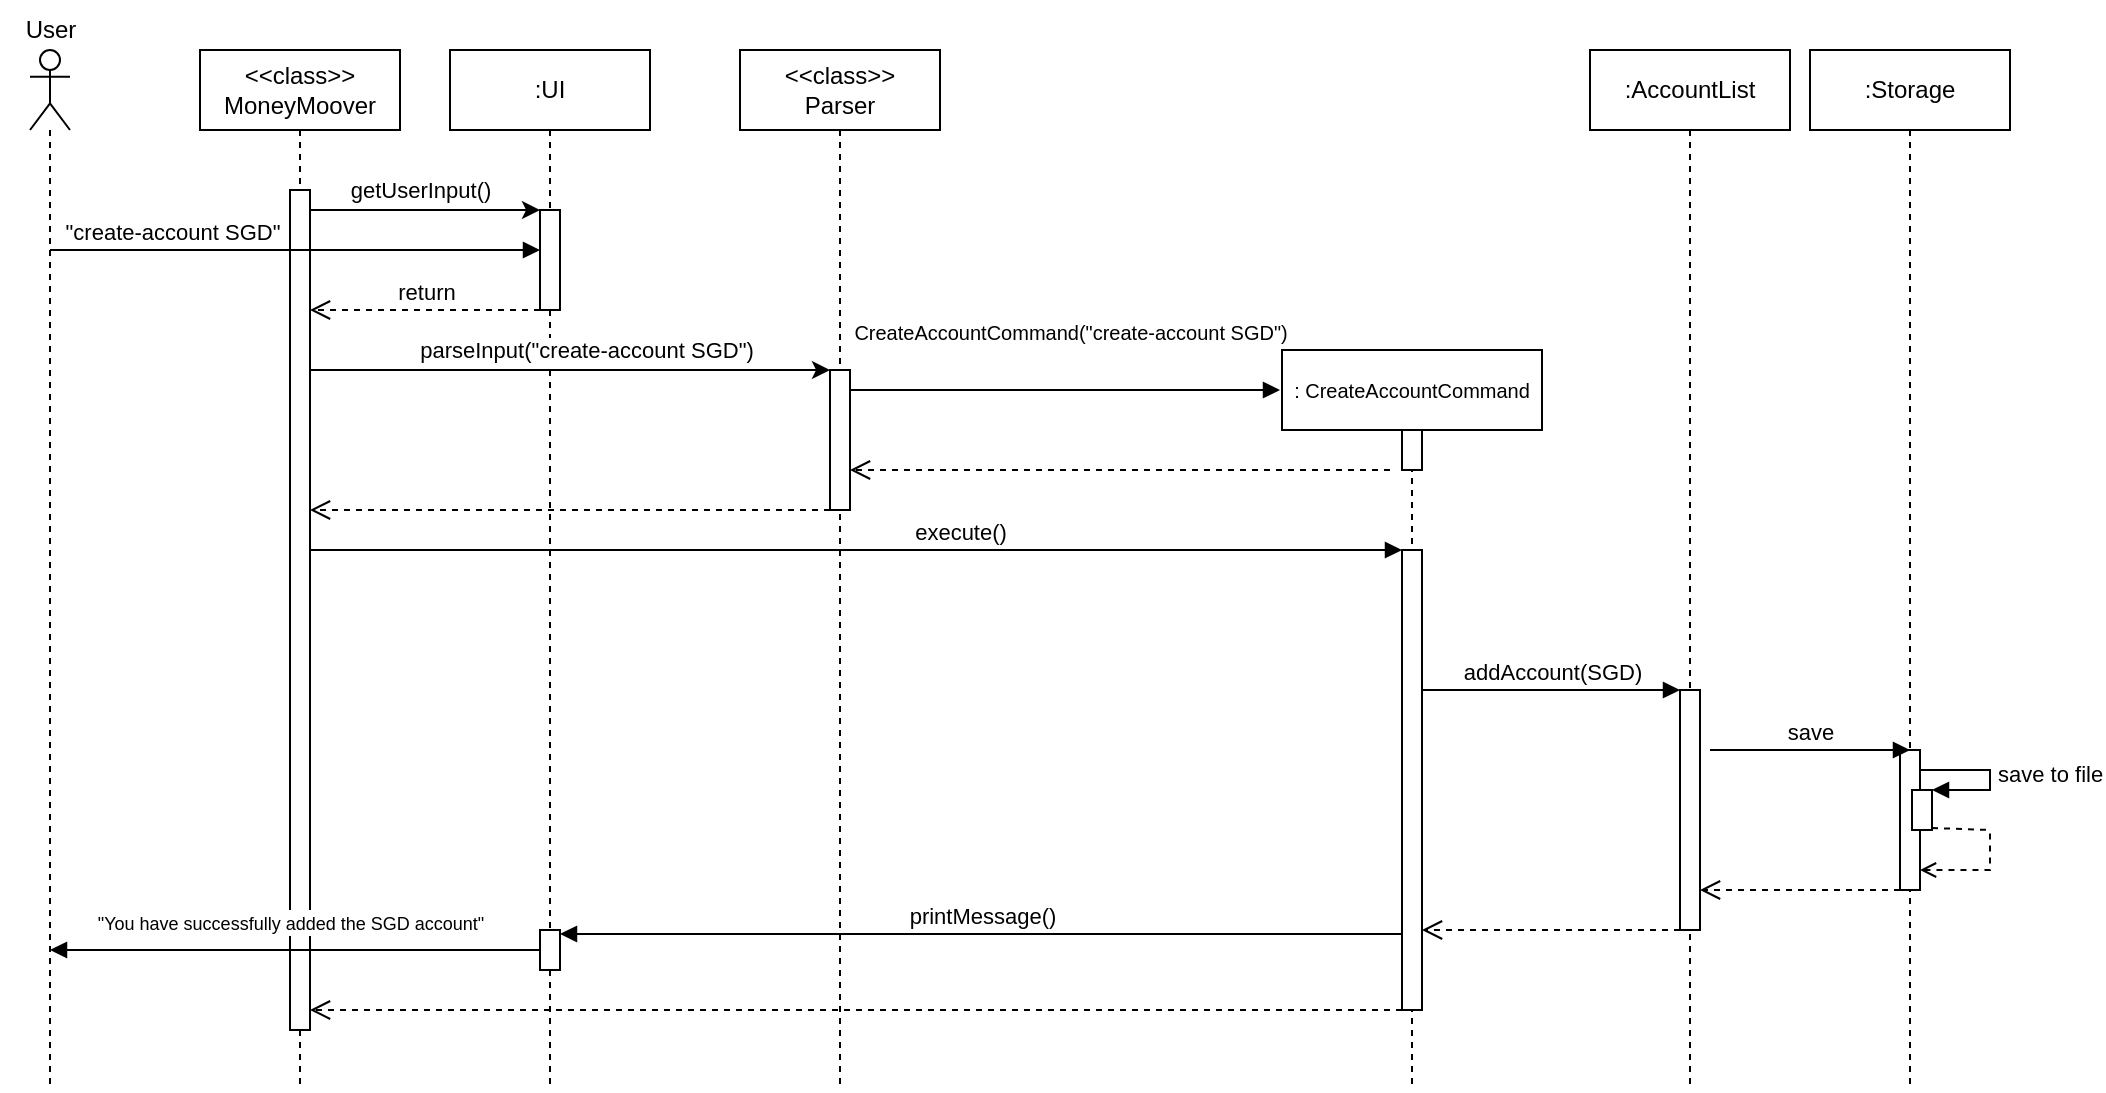 <mxfile version="21.1.5" type="device">
  <diagram name="Page-1" id="2YBvvXClWsGukQMizWep">
    <mxGraphModel dx="235" dy="132" grid="1" gridSize="10" guides="1" tooltips="1" connect="1" arrows="1" fold="1" page="1" pageScale="1" pageWidth="850" pageHeight="1100" math="0" shadow="0">
      <root>
        <mxCell id="0" />
        <mxCell id="1" parent="0" />
        <mxCell id="aM9ryv3xv72pqoxQDRHE-1" value=":UI" style="shape=umlLifeline;perimeter=lifelinePerimeter;whiteSpace=wrap;html=1;container=0;dropTarget=0;collapsible=0;recursiveResize=0;outlineConnect=0;portConstraint=eastwest;newEdgeStyle={&quot;edgeStyle&quot;:&quot;elbowEdgeStyle&quot;,&quot;elbow&quot;:&quot;vertical&quot;,&quot;curved&quot;:0,&quot;rounded&quot;:0};" parent="1" vertex="1">
          <mxGeometry x="230" y="40" width="100" height="520" as="geometry" />
        </mxCell>
        <mxCell id="aM9ryv3xv72pqoxQDRHE-2" value="" style="html=1;points=[];perimeter=orthogonalPerimeter;outlineConnect=0;targetShapes=umlLifeline;portConstraint=eastwest;newEdgeStyle={&quot;edgeStyle&quot;:&quot;elbowEdgeStyle&quot;,&quot;elbow&quot;:&quot;vertical&quot;,&quot;curved&quot;:0,&quot;rounded&quot;:0};" parent="aM9ryv3xv72pqoxQDRHE-1" vertex="1">
          <mxGeometry x="45" y="80" width="10" height="50" as="geometry" />
        </mxCell>
        <mxCell id="hMPF1phHnx8YN94nT98c-94" value="" style="html=1;points=[];perimeter=orthogonalPerimeter;outlineConnect=0;targetShapes=umlLifeline;portConstraint=eastwest;newEdgeStyle={&quot;edgeStyle&quot;:&quot;elbowEdgeStyle&quot;,&quot;elbow&quot;:&quot;vertical&quot;,&quot;curved&quot;:0,&quot;rounded&quot;:0};" parent="aM9ryv3xv72pqoxQDRHE-1" vertex="1">
          <mxGeometry x="45" y="440" width="10" height="20" as="geometry" />
        </mxCell>
        <mxCell id="aM9ryv3xv72pqoxQDRHE-5" value="&amp;lt;&amp;lt;class&amp;gt;&amp;gt;&lt;br&gt;Parser" style="shape=umlLifeline;perimeter=lifelinePerimeter;whiteSpace=wrap;html=1;container=0;dropTarget=0;collapsible=0;recursiveResize=0;outlineConnect=0;portConstraint=eastwest;newEdgeStyle={&quot;edgeStyle&quot;:&quot;elbowEdgeStyle&quot;,&quot;elbow&quot;:&quot;vertical&quot;,&quot;curved&quot;:0,&quot;rounded&quot;:0};" parent="1" vertex="1">
          <mxGeometry x="375" y="40" width="100" height="520" as="geometry" />
        </mxCell>
        <mxCell id="aM9ryv3xv72pqoxQDRHE-6" value="" style="html=1;points=[];perimeter=orthogonalPerimeter;outlineConnect=0;targetShapes=umlLifeline;portConstraint=eastwest;newEdgeStyle={&quot;edgeStyle&quot;:&quot;elbowEdgeStyle&quot;,&quot;elbow&quot;:&quot;vertical&quot;,&quot;curved&quot;:0,&quot;rounded&quot;:0};" parent="aM9ryv3xv72pqoxQDRHE-5" vertex="1">
          <mxGeometry x="45" y="160" width="10" height="70" as="geometry" />
        </mxCell>
        <mxCell id="aM9ryv3xv72pqoxQDRHE-8" value="" style="html=1;verticalAlign=bottom;endArrow=open;dashed=1;endSize=8;edgeStyle=elbowEdgeStyle;elbow=vertical;curved=0;rounded=0;" parent="1" source="aM9ryv3xv72pqoxQDRHE-6" target="hMPF1phHnx8YN94nT98c-72" edge="1">
          <mxGeometry relative="1" as="geometry">
            <mxPoint x="280" y="140" as="targetPoint" />
            <Array as="points">
              <mxPoint x="415" y="270" />
              <mxPoint x="345" y="240" />
              <mxPoint x="415" y="210" />
              <mxPoint x="380" y="280" />
            </Array>
          </mxGeometry>
        </mxCell>
        <mxCell id="hMPF1phHnx8YN94nT98c-1" value="parseInput(&quot;create-account SGD&quot;)" style="endArrow=classic;html=1;rounded=0;" parent="1" edge="1">
          <mxGeometry x="0.059" y="10" width="50" height="50" relative="1" as="geometry">
            <mxPoint x="160" y="200" as="sourcePoint" />
            <mxPoint x="420" y="200" as="targetPoint" />
            <Array as="points">
              <mxPoint x="405" y="200" />
            </Array>
            <mxPoint as="offset" />
          </mxGeometry>
        </mxCell>
        <mxCell id="hMPF1phHnx8YN94nT98c-4" value="&lt;font style=&quot;font-size: 10px;&quot;&gt;:&amp;nbsp;CreateAccountCommand&lt;/font&gt;" style="shape=umlLifeline;perimeter=lifelinePerimeter;whiteSpace=wrap;html=1;container=1;dropTarget=0;collapsible=0;recursiveResize=0;outlineConnect=0;portConstraint=eastwest;newEdgeStyle={&quot;edgeStyle&quot;:&quot;elbowEdgeStyle&quot;,&quot;elbow&quot;:&quot;vertical&quot;,&quot;curved&quot;:0,&quot;rounded&quot;:0};" parent="1" vertex="1">
          <mxGeometry x="646" y="190" width="130" height="370" as="geometry" />
        </mxCell>
        <mxCell id="hMPF1phHnx8YN94nT98c-6" value="" style="html=1;points=[];perimeter=orthogonalPerimeter;outlineConnect=0;targetShapes=umlLifeline;portConstraint=eastwest;newEdgeStyle={&quot;edgeStyle&quot;:&quot;elbowEdgeStyle&quot;,&quot;elbow&quot;:&quot;vertical&quot;,&quot;curved&quot;:0,&quot;rounded&quot;:0};" parent="hMPF1phHnx8YN94nT98c-4" vertex="1">
          <mxGeometry x="60" y="40" width="10" height="20" as="geometry" />
        </mxCell>
        <mxCell id="hMPF1phHnx8YN94nT98c-78" value="" style="html=1;points=[];perimeter=orthogonalPerimeter;outlineConnect=0;targetShapes=umlLifeline;portConstraint=eastwest;newEdgeStyle={&quot;edgeStyle&quot;:&quot;elbowEdgeStyle&quot;,&quot;elbow&quot;:&quot;vertical&quot;,&quot;curved&quot;:0,&quot;rounded&quot;:0};" parent="hMPF1phHnx8YN94nT98c-4" vertex="1">
          <mxGeometry x="60" y="100" width="10" height="230" as="geometry" />
        </mxCell>
        <mxCell id="hMPF1phHnx8YN94nT98c-5" value="&lt;font style=&quot;font-size: 10px;&quot;&gt;CreateAccountCommand(&quot;create-account SGD&quot;)&lt;/font&gt;" style="html=1;verticalAlign=bottom;endArrow=block;edgeStyle=elbowEdgeStyle;elbow=vertical;curved=0;rounded=0;" parent="1" source="aM9ryv3xv72pqoxQDRHE-6" edge="1">
          <mxGeometry x="0.023" y="20" width="80" relative="1" as="geometry">
            <mxPoint x="445" y="360" as="sourcePoint" />
            <mxPoint x="645" y="210" as="targetPoint" />
            <mxPoint as="offset" />
          </mxGeometry>
        </mxCell>
        <mxCell id="hMPF1phHnx8YN94nT98c-7" value="" style="html=1;verticalAlign=bottom;endArrow=open;dashed=1;endSize=8;edgeStyle=elbowEdgeStyle;elbow=vertical;curved=0;rounded=0;" parent="1" target="aM9ryv3xv72pqoxQDRHE-6" edge="1">
          <mxGeometry x="0.004" relative="1" as="geometry">
            <mxPoint x="700" y="250" as="sourcePoint" />
            <mxPoint x="465" y="250" as="targetPoint" />
            <mxPoint as="offset" />
          </mxGeometry>
        </mxCell>
        <mxCell id="hMPF1phHnx8YN94nT98c-69" value="&amp;lt;&amp;lt;class&amp;gt;&amp;gt;&lt;br&gt;MoneyMoover" style="shape=umlLifeline;perimeter=lifelinePerimeter;whiteSpace=wrap;html=1;container=1;dropTarget=0;collapsible=0;recursiveResize=0;outlineConnect=0;portConstraint=eastwest;newEdgeStyle={&quot;edgeStyle&quot;:&quot;elbowEdgeStyle&quot;,&quot;elbow&quot;:&quot;vertical&quot;,&quot;curved&quot;:0,&quot;rounded&quot;:0};" parent="1" vertex="1">
          <mxGeometry x="105" y="40" width="100" height="520" as="geometry" />
        </mxCell>
        <mxCell id="hMPF1phHnx8YN94nT98c-72" value="" style="html=1;points=[];perimeter=orthogonalPerimeter;outlineConnect=0;targetShapes=umlLifeline;portConstraint=eastwest;newEdgeStyle={&quot;edgeStyle&quot;:&quot;elbowEdgeStyle&quot;,&quot;elbow&quot;:&quot;vertical&quot;,&quot;curved&quot;:0,&quot;rounded&quot;:0};" parent="hMPF1phHnx8YN94nT98c-69" vertex="1">
          <mxGeometry x="45" y="70" width="10" height="420" as="geometry" />
        </mxCell>
        <mxCell id="hMPF1phHnx8YN94nT98c-71" value="" style="shape=umlLifeline;perimeter=lifelinePerimeter;whiteSpace=wrap;html=1;container=1;dropTarget=0;collapsible=0;recursiveResize=0;outlineConnect=0;portConstraint=eastwest;newEdgeStyle={&quot;edgeStyle&quot;:&quot;elbowEdgeStyle&quot;,&quot;elbow&quot;:&quot;vertical&quot;,&quot;curved&quot;:0,&quot;rounded&quot;:0};participant=umlActor;" parent="1" vertex="1">
          <mxGeometry x="20" y="40" width="20" height="520" as="geometry" />
        </mxCell>
        <mxCell id="aM9ryv3xv72pqoxQDRHE-3" value="&quot;create-account SGD&quot;" style="html=1;verticalAlign=bottom;startArrow=none;endArrow=block;startSize=8;edgeStyle=elbowEdgeStyle;elbow=vertical;curved=0;rounded=0;startFill=0;" parent="1" source="hMPF1phHnx8YN94nT98c-71" target="aM9ryv3xv72pqoxQDRHE-2" edge="1">
          <mxGeometry x="-0.507" relative="1" as="geometry">
            <mxPoint x="130" y="110" as="sourcePoint" />
            <Array as="points">
              <mxPoint x="200" y="140" />
              <mxPoint x="180" y="160" />
            </Array>
            <mxPoint as="offset" />
          </mxGeometry>
        </mxCell>
        <mxCell id="hMPF1phHnx8YN94nT98c-73" value="getUserInput()" style="edgeStyle=elbowEdgeStyle;rounded=0;orthogonalLoop=1;jettySize=auto;html=1;elbow=vertical;curved=0;" parent="1" source="hMPF1phHnx8YN94nT98c-72" target="aM9ryv3xv72pqoxQDRHE-2" edge="1">
          <mxGeometry x="-0.043" y="10" relative="1" as="geometry">
            <Array as="points">
              <mxPoint x="245" y="120" />
            </Array>
            <mxPoint as="offset" />
          </mxGeometry>
        </mxCell>
        <mxCell id="hMPF1phHnx8YN94nT98c-76" value="return" style="html=1;verticalAlign=bottom;endArrow=open;dashed=1;endSize=8;edgeStyle=elbowEdgeStyle;elbow=vertical;curved=0;rounded=0;" parent="1" source="aM9ryv3xv72pqoxQDRHE-2" edge="1">
          <mxGeometry relative="1" as="geometry">
            <mxPoint x="595" y="290" as="sourcePoint" />
            <mxPoint x="160" y="170" as="targetPoint" />
            <Array as="points">
              <mxPoint x="265" y="170" />
            </Array>
          </mxGeometry>
        </mxCell>
        <mxCell id="hMPF1phHnx8YN94nT98c-77" value="execute()" style="html=1;verticalAlign=bottom;endArrow=block;edgeStyle=elbowEdgeStyle;elbow=vertical;curved=0;rounded=0;" parent="1" source="hMPF1phHnx8YN94nT98c-72" target="hMPF1phHnx8YN94nT98c-78" edge="1">
          <mxGeometry x="0.189" width="80" relative="1" as="geometry">
            <mxPoint x="515" y="290" as="sourcePoint" />
            <mxPoint x="595" y="290" as="targetPoint" />
            <Array as="points">
              <mxPoint x="675" y="290" />
            </Array>
            <mxPoint as="offset" />
          </mxGeometry>
        </mxCell>
        <mxCell id="hMPF1phHnx8YN94nT98c-79" value=":AccountList" style="shape=umlLifeline;perimeter=lifelinePerimeter;whiteSpace=wrap;html=1;container=1;dropTarget=0;collapsible=0;recursiveResize=0;outlineConnect=0;portConstraint=eastwest;newEdgeStyle={&quot;edgeStyle&quot;:&quot;elbowEdgeStyle&quot;,&quot;elbow&quot;:&quot;vertical&quot;,&quot;curved&quot;:0,&quot;rounded&quot;:0};" parent="1" vertex="1">
          <mxGeometry x="800" y="40" width="100" height="520" as="geometry" />
        </mxCell>
        <mxCell id="hMPF1phHnx8YN94nT98c-81" value="" style="html=1;points=[];perimeter=orthogonalPerimeter;outlineConnect=0;targetShapes=umlLifeline;portConstraint=eastwest;newEdgeStyle={&quot;edgeStyle&quot;:&quot;elbowEdgeStyle&quot;,&quot;elbow&quot;:&quot;vertical&quot;,&quot;curved&quot;:0,&quot;rounded&quot;:0};" parent="hMPF1phHnx8YN94nT98c-79" vertex="1">
          <mxGeometry x="45" y="320" width="10" height="120" as="geometry" />
        </mxCell>
        <mxCell id="hMPF1phHnx8YN94nT98c-80" value="addAccount(SGD)" style="html=1;verticalAlign=bottom;endArrow=block;edgeStyle=elbowEdgeStyle;elbow=vertical;curved=0;rounded=0;" parent="1" source="hMPF1phHnx8YN94nT98c-78" target="hMPF1phHnx8YN94nT98c-81" edge="1">
          <mxGeometry width="80" relative="1" as="geometry">
            <mxPoint x="510" y="380" as="sourcePoint" />
            <mxPoint x="590" y="380" as="targetPoint" />
            <Array as="points">
              <mxPoint x="760" y="360" />
            </Array>
          </mxGeometry>
        </mxCell>
        <mxCell id="hMPF1phHnx8YN94nT98c-82" value=":Storage" style="shape=umlLifeline;perimeter=lifelinePerimeter;whiteSpace=wrap;html=1;container=1;dropTarget=0;collapsible=0;recursiveResize=0;outlineConnect=0;portConstraint=eastwest;newEdgeStyle={&quot;edgeStyle&quot;:&quot;elbowEdgeStyle&quot;,&quot;elbow&quot;:&quot;vertical&quot;,&quot;curved&quot;:0,&quot;rounded&quot;:0};" parent="1" vertex="1">
          <mxGeometry x="910" y="40" width="100" height="520" as="geometry" />
        </mxCell>
        <mxCell id="hMPF1phHnx8YN94nT98c-83" value="" style="html=1;points=[];perimeter=orthogonalPerimeter;outlineConnect=0;targetShapes=umlLifeline;portConstraint=eastwest;newEdgeStyle={&quot;edgeStyle&quot;:&quot;elbowEdgeStyle&quot;,&quot;elbow&quot;:&quot;vertical&quot;,&quot;curved&quot;:0,&quot;rounded&quot;:0};" parent="hMPF1phHnx8YN94nT98c-82" vertex="1">
          <mxGeometry x="45" y="350" width="10" height="70" as="geometry" />
        </mxCell>
        <mxCell id="hMPF1phHnx8YN94nT98c-87" value="" style="html=1;points=[];perimeter=orthogonalPerimeter;outlineConnect=0;targetShapes=umlLifeline;portConstraint=eastwest;newEdgeStyle={&quot;edgeStyle&quot;:&quot;elbowEdgeStyle&quot;,&quot;elbow&quot;:&quot;vertical&quot;,&quot;curved&quot;:0,&quot;rounded&quot;:0};" parent="hMPF1phHnx8YN94nT98c-82" vertex="1">
          <mxGeometry x="51" y="370" width="10" height="20" as="geometry" />
        </mxCell>
        <mxCell id="hMPF1phHnx8YN94nT98c-88" value="save to file" style="html=1;align=left;spacingLeft=2;endArrow=block;rounded=0;edgeStyle=orthogonalEdgeStyle;curved=0;rounded=0;" parent="hMPF1phHnx8YN94nT98c-82" source="hMPF1phHnx8YN94nT98c-83" target="hMPF1phHnx8YN94nT98c-87" edge="1">
          <mxGeometry relative="1" as="geometry">
            <mxPoint x="60" y="340" as="sourcePoint" />
            <Array as="points">
              <mxPoint x="90" y="360" />
              <mxPoint x="90" y="370" />
            </Array>
          </mxGeometry>
        </mxCell>
        <mxCell id="hMPF1phHnx8YN94nT98c-85" value="save" style="html=1;verticalAlign=bottom;endArrow=block;edgeStyle=elbowEdgeStyle;elbow=horizontal;curved=0;rounded=0;" parent="1" edge="1">
          <mxGeometry width="80" relative="1" as="geometry">
            <mxPoint x="860" y="390" as="sourcePoint" />
            <mxPoint x="960" y="390" as="targetPoint" />
            <mxPoint as="offset" />
          </mxGeometry>
        </mxCell>
        <mxCell id="hMPF1phHnx8YN94nT98c-91" value="" style="html=1;verticalAlign=bottom;endArrow=open;dashed=1;endSize=8;edgeStyle=elbowEdgeStyle;elbow=vertical;curved=0;rounded=0;" parent="1" source="hMPF1phHnx8YN94nT98c-83" target="hMPF1phHnx8YN94nT98c-81" edge="1">
          <mxGeometry relative="1" as="geometry">
            <mxPoint x="750" y="310" as="sourcePoint" />
            <mxPoint x="670" y="310" as="targetPoint" />
            <Array as="points">
              <mxPoint x="920" y="460" />
            </Array>
          </mxGeometry>
        </mxCell>
        <mxCell id="hMPF1phHnx8YN94nT98c-92" value="" style="html=1;verticalAlign=bottom;endArrow=open;dashed=1;endSize=8;edgeStyle=elbowEdgeStyle;elbow=vertical;curved=0;rounded=0;" parent="1" source="hMPF1phHnx8YN94nT98c-81" target="hMPF1phHnx8YN94nT98c-78" edge="1">
          <mxGeometry relative="1" as="geometry">
            <mxPoint x="750" y="310" as="sourcePoint" />
            <mxPoint x="670" y="310" as="targetPoint" />
            <Array as="points">
              <mxPoint x="781" y="480" />
            </Array>
          </mxGeometry>
        </mxCell>
        <mxCell id="hMPF1phHnx8YN94nT98c-95" value="printMessage()" style="html=1;verticalAlign=bottom;endArrow=block;edgeStyle=elbowEdgeStyle;elbow=vertical;curved=0;rounded=0;" parent="1" source="hMPF1phHnx8YN94nT98c-78" edge="1">
          <mxGeometry width="80" relative="1" as="geometry">
            <mxPoint x="710.5" y="482" as="sourcePoint" />
            <mxPoint x="285" y="482" as="targetPoint" />
            <Array as="points">
              <mxPoint x="466" y="482" />
            </Array>
          </mxGeometry>
        </mxCell>
        <mxCell id="hMPF1phHnx8YN94nT98c-96" value="&lt;font style=&quot;font-size: 9px;&quot;&gt;&quot;You have successfully added the SGD account&quot;&lt;/font&gt;" style="html=1;verticalAlign=bottom;endArrow=block;edgeStyle=elbowEdgeStyle;elbow=vertical;curved=0;rounded=0;" parent="1" source="hMPF1phHnx8YN94nT98c-94" target="hMPF1phHnx8YN94nT98c-71" edge="1">
          <mxGeometry x="0.019" y="-5" width="80" relative="1" as="geometry">
            <mxPoint x="370" y="340" as="sourcePoint" />
            <mxPoint x="450" y="340" as="targetPoint" />
            <Array as="points">
              <mxPoint x="220" y="490" />
            </Array>
            <mxPoint as="offset" />
          </mxGeometry>
        </mxCell>
        <mxCell id="hMPF1phHnx8YN94nT98c-97" value="" style="html=1;verticalAlign=bottom;endArrow=open;dashed=1;endSize=8;edgeStyle=elbowEdgeStyle;elbow=vertical;curved=0;rounded=0;" parent="1" source="hMPF1phHnx8YN94nT98c-78" target="hMPF1phHnx8YN94nT98c-72" edge="1">
          <mxGeometry x="-0.209" relative="1" as="geometry">
            <mxPoint x="450" y="340" as="sourcePoint" />
            <mxPoint x="160" y="520" as="targetPoint" />
            <Array as="points">
              <mxPoint x="460" y="520" />
            </Array>
            <mxPoint as="offset" />
          </mxGeometry>
        </mxCell>
        <mxCell id="hMPF1phHnx8YN94nT98c-98" value="User" style="text;html=1;align=center;verticalAlign=middle;resizable=0;points=[];autosize=1;strokeColor=none;fillColor=none;" parent="1" vertex="1">
          <mxGeometry x="5" y="15" width="50" height="30" as="geometry" />
        </mxCell>
        <mxCell id="E9pio6plKkN6mG6r3gNl-8" value="" style="endArrow=none;dashed=1;html=1;strokeWidth=1;rounded=0;" parent="1" edge="1">
          <mxGeometry width="50" height="50" relative="1" as="geometry">
            <mxPoint x="971" y="429.0" as="sourcePoint" />
            <mxPoint x="1000" y="430" as="targetPoint" />
          </mxGeometry>
        </mxCell>
        <mxCell id="E9pio6plKkN6mG6r3gNl-10" value="" style="endArrow=none;dashed=1;html=1;strokeWidth=1;rounded=0;startArrow=open;startFill=0;" parent="1" source="hMPF1phHnx8YN94nT98c-83" edge="1">
          <mxGeometry width="50" height="50" relative="1" as="geometry">
            <mxPoint x="970" y="450" as="sourcePoint" />
            <mxPoint x="1000" y="430" as="targetPoint" />
            <Array as="points">
              <mxPoint x="1000" y="450" />
            </Array>
          </mxGeometry>
        </mxCell>
      </root>
    </mxGraphModel>
  </diagram>
</mxfile>
